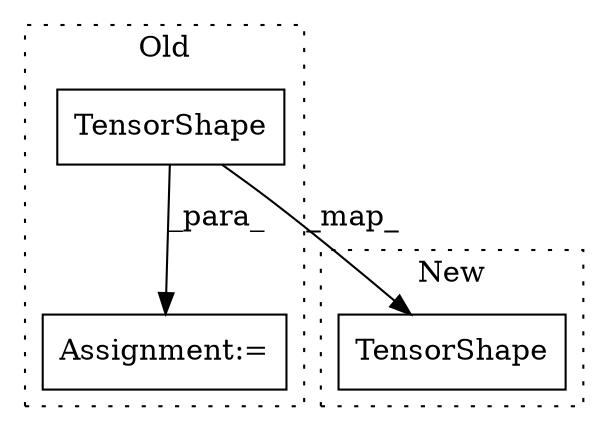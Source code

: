 digraph G {
subgraph cluster0 {
1 [label="TensorShape" a="32" s="4109,4130" l="12,1" shape="box"];
3 [label="Assignment:=" a="7" s="4097" l="1" shape="box"];
label = "Old";
style="dotted";
}
subgraph cluster1 {
2 [label="TensorShape" a="32" s="3769,3790" l="12,1" shape="box"];
label = "New";
style="dotted";
}
1 -> 3 [label="_para_"];
1 -> 2 [label="_map_"];
}
